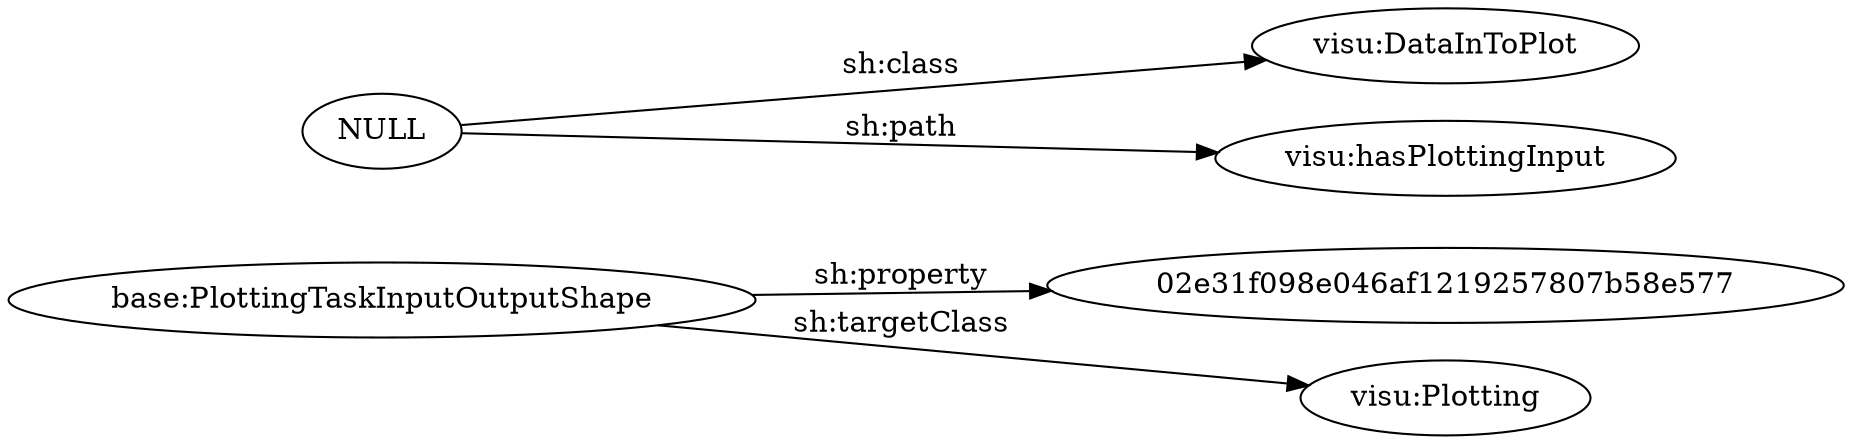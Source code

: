 digraph ar2dtool_diagram { 
rankdir=LR;
size="1501"
	"base:PlottingTaskInputOutputShape" -> "02e31f098e046af1219257807b58e577" [ label = "sh:property" ];
	"base:PlottingTaskInputOutputShape" -> "visu:Plotting" [ label = "sh:targetClass" ];
	"NULL" -> "visu:DataInToPlot" [ label = "sh:class" ];
	"NULL" -> "visu:hasPlottingInput" [ label = "sh:path" ];

}
